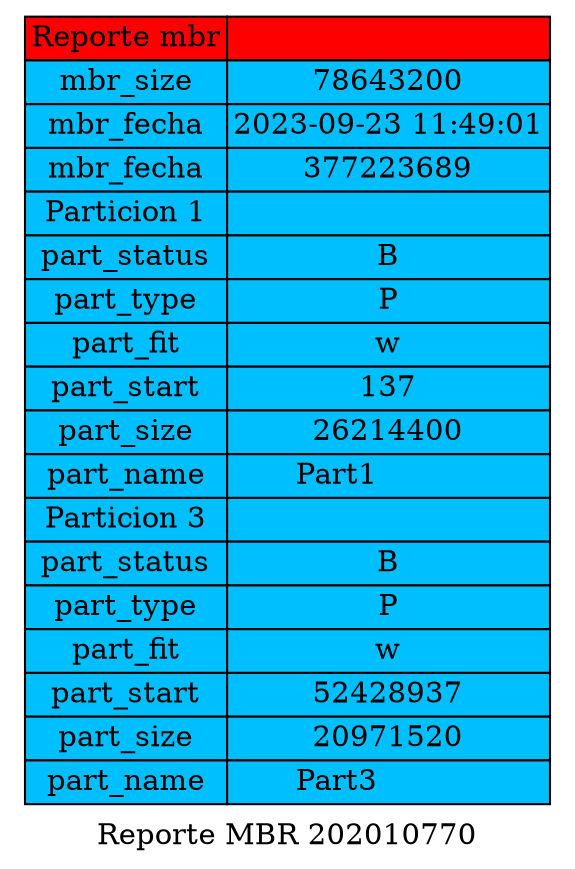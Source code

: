 digraph G{    graph[label="Reporte MBR 202010770"];
            node [shape=plaintext];
            TMBR [
            label=<
                <table border="0" cellborder="1" cellspacing="0">
                    
            <tr>
                <td bgcolor="red">Reporte mbr</td>
                <td bgcolor="red"></td>
            </tr>
            
            <tr>
                <td bgcolor="deepskyblue">mbr_size</td>
                <td bgcolor="deepskyblue">78643200</td>
            </tr>
            <tr>
                <td bgcolor="deepskyblue">mbr_fecha</td>
                <td bgcolor="deepskyblue">2023-09-23 11:49:01</td>
            </tr>
            
            <tr>
                <td bgcolor="deepskyblue">mbr_fecha</td>
                <td bgcolor="deepskyblue">377223689</td>
            </tr>
            <tr>
                <td bgcolor="deepskyblue">Particion 1</td>
                <td bgcolor="deepskyblue"></td>
            </tr>  
            <tr>
                <td bgcolor="deepskyblue">part_status</td>
                <td bgcolor="deepskyblue">B</td>
            </tr>
            <tr>
                <td bgcolor="deepskyblue">part_type</td>
                <td bgcolor="deepskyblue">P</td>
            </tr>
            <tr>
                <td bgcolor="deepskyblue">part_fit</td>
                <td bgcolor="deepskyblue">w</td>
            </tr>
            <tr>
                <td bgcolor="deepskyblue">part_start</td>
                <td bgcolor="deepskyblue">137</td>
            </tr>
            <tr>
                <td bgcolor="deepskyblue">part_size</td>
                <td bgcolor="deepskyblue">26214400</td>
            </tr>
            <tr>
                <td bgcolor="deepskyblue">part_name</td>
                <td bgcolor="deepskyblue">Part1           </td>
            </tr>
            
            
            <tr>
                <td bgcolor="deepskyblue">Particion 3</td>
                <td bgcolor="deepskyblue"></td>
            </tr>  
            <tr>
                <td bgcolor="deepskyblue">part_status</td>
                <td bgcolor="deepskyblue">B</td>
            </tr>
            <tr>
                <td bgcolor="deepskyblue">part_type</td>
                <td bgcolor="deepskyblue">P</td>
            </tr>
            <tr>
                <td bgcolor="deepskyblue">part_fit</td>
                <td bgcolor="deepskyblue">w</td>
            </tr>
            <tr>
                <td bgcolor="deepskyblue">part_start</td>
                <td bgcolor="deepskyblue">52428937</td>
            </tr>
            <tr>
                <td bgcolor="deepskyblue">part_size</td>
                <td bgcolor="deepskyblue">20971520</td>
            </tr>
            <tr>
                <td bgcolor="deepskyblue">part_name</td>
                <td bgcolor="deepskyblue">Part3           </td>
            </tr>
            
                        
        </table>
            >
            ]

 
            }
